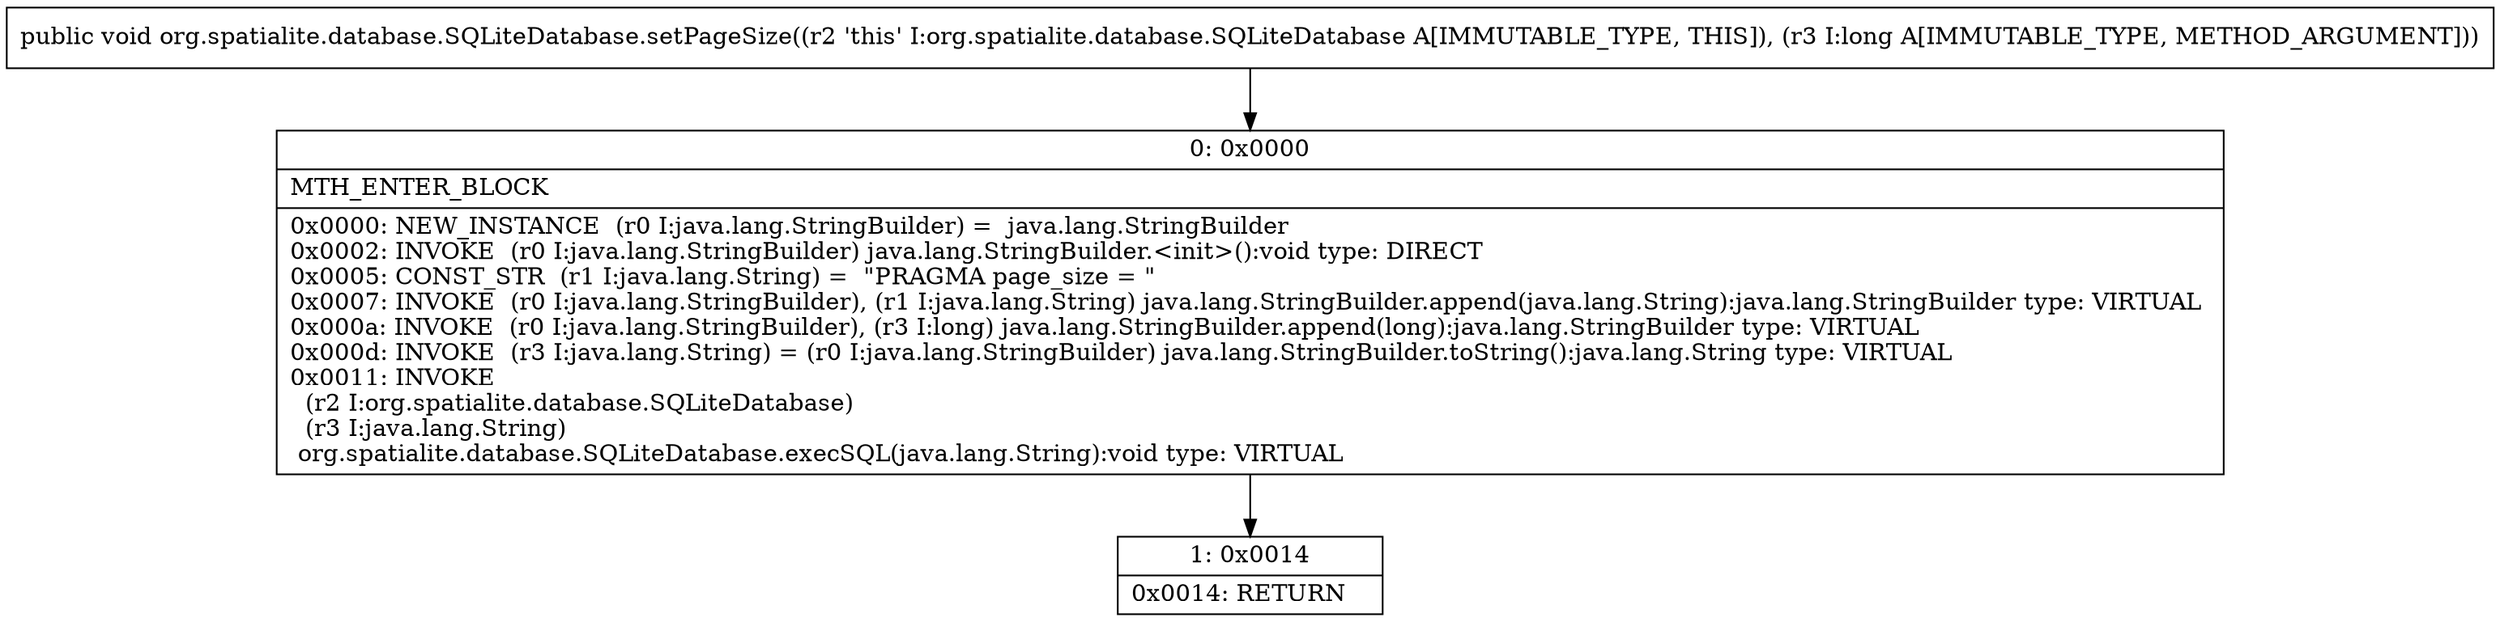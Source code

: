digraph "CFG fororg.spatialite.database.SQLiteDatabase.setPageSize(J)V" {
Node_0 [shape=record,label="{0\:\ 0x0000|MTH_ENTER_BLOCK\l|0x0000: NEW_INSTANCE  (r0 I:java.lang.StringBuilder) =  java.lang.StringBuilder \l0x0002: INVOKE  (r0 I:java.lang.StringBuilder) java.lang.StringBuilder.\<init\>():void type: DIRECT \l0x0005: CONST_STR  (r1 I:java.lang.String) =  \"PRAGMA page_size = \" \l0x0007: INVOKE  (r0 I:java.lang.StringBuilder), (r1 I:java.lang.String) java.lang.StringBuilder.append(java.lang.String):java.lang.StringBuilder type: VIRTUAL \l0x000a: INVOKE  (r0 I:java.lang.StringBuilder), (r3 I:long) java.lang.StringBuilder.append(long):java.lang.StringBuilder type: VIRTUAL \l0x000d: INVOKE  (r3 I:java.lang.String) = (r0 I:java.lang.StringBuilder) java.lang.StringBuilder.toString():java.lang.String type: VIRTUAL \l0x0011: INVOKE  \l  (r2 I:org.spatialite.database.SQLiteDatabase)\l  (r3 I:java.lang.String)\l org.spatialite.database.SQLiteDatabase.execSQL(java.lang.String):void type: VIRTUAL \l}"];
Node_1 [shape=record,label="{1\:\ 0x0014|0x0014: RETURN   \l}"];
MethodNode[shape=record,label="{public void org.spatialite.database.SQLiteDatabase.setPageSize((r2 'this' I:org.spatialite.database.SQLiteDatabase A[IMMUTABLE_TYPE, THIS]), (r3 I:long A[IMMUTABLE_TYPE, METHOD_ARGUMENT])) }"];
MethodNode -> Node_0;
Node_0 -> Node_1;
}

